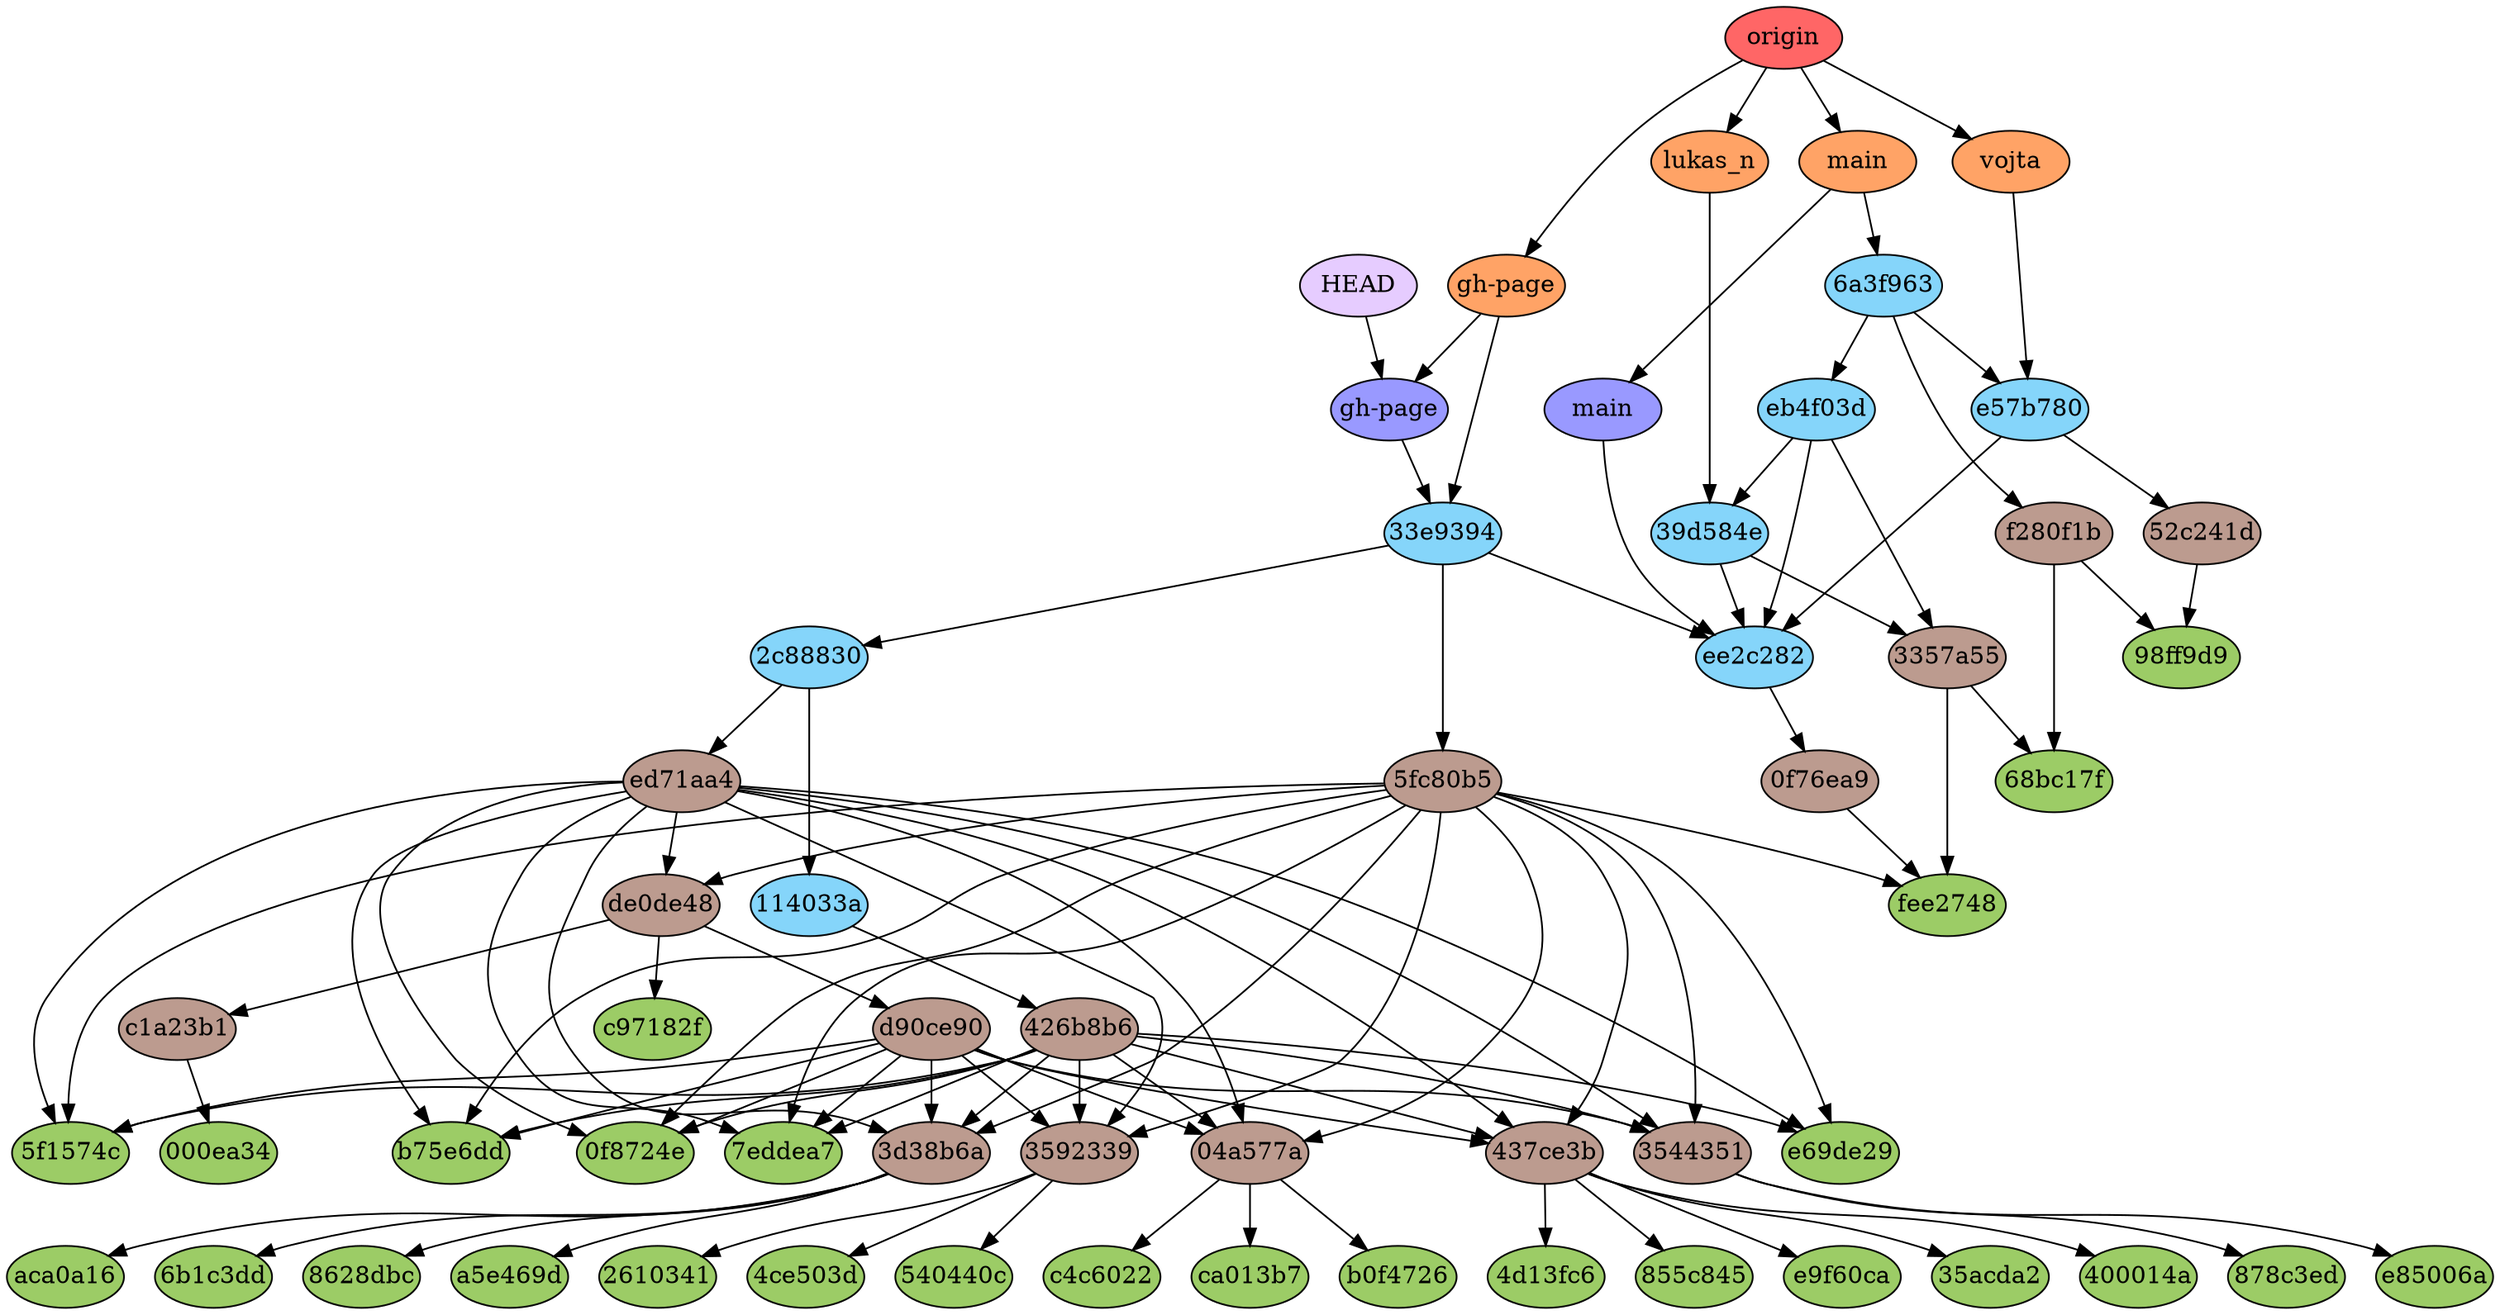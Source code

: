 digraph auto {
	graph [bgcolor=transparent]
	node [fixedsize=true style=filled width=0.95]
	"000ea3455fa1226682a1b9dee6a720de44b0bcef" [label="000ea34" fillcolor="#9ccc66"]
	"0f8724efd9fecfd8e03fbb4401d666e764ce9cf5" [label="0f8724e" fillcolor="#9ccc66"]
	"26103413ab0fe7fbc39a7585449bf0765da561bb" [label=2610341 fillcolor="#9ccc66"]
	"35acda2fa1196aad98c2adf4378a7611dd713aa3" [label="35acda2" fillcolor="#9ccc66"]
	"400014a4b06eee3d0c0d54402a47ab2601b2862b" [label="400014a" fillcolor="#9ccc66"]
	"4ce503d7fd245faf1101936e41f6ef7c39a4ca6c" [label="4ce503d" fillcolor="#9ccc66"]
	"4d13fc60404b91e398a37200c4a77b645cfd9586" [label="4d13fc6" fillcolor="#9ccc66"]
	"540440ce89f2a408aa699b65100e18f15e0f09ca" [label="540440c" fillcolor="#9ccc66"]
	"5f1574c1416ff55e584ac4501816443dd6718d19" [label="5f1574c" fillcolor="#9ccc66"]
	"68bc17f9ff2104a9d7b6777058bb4c343ca72609" [label="68bc17f" fillcolor="#9ccc66"]
	"6b1c3dd9085304861bc042a7be4380e9e36d4b3a" [label="6b1c3dd" fillcolor="#9ccc66"]
	"7eddea71b200744bbd2ad048a9c219804754df14" [label="7eddea7" fillcolor="#9ccc66"]
	"855c845e538b65548118279537a04eab2ec6ef0d" [label="855c845" fillcolor="#9ccc66"]
	"8628dbce9442638095bf6ae885651b7dec0c91ea" [label="8628dbc" fillcolor="#9ccc66"]
	"878c3ed5c196539c4e2da35b7787ab08e98b9cca" [label="878c3ed" fillcolor="#9ccc66"]
	"98ff9d925c65c0d51e80a2659fa8819ae362beed" [label="98ff9d9" fillcolor="#9ccc66"]
	a5e469d7c8d0d5e28fea196c244bc687fa3c9cd2 [label=a5e469d fillcolor="#9ccc66"]
	aca0a167f39f894d2d120b07b6e99265882c049c [label=aca0a16 fillcolor="#9ccc66"]
	b0f4726bf15c26845a2fa6756c4ba90b9452fbb7 [label=b0f4726 fillcolor="#9ccc66"]
	b75e6ddcf044455cf3d5a9f42f7a7fe3d4e7daa7 [label=b75e6dd fillcolor="#9ccc66"]
	c4c6022f2982e8dae64cebd6b9a2b59f2547faad [label=c4c6022 fillcolor="#9ccc66"]
	c97182f51acbfa060a8a68cd7a073aa6d579bc17 [label=c97182f fillcolor="#9ccc66"]
	ca013b70fbbb50148bb85d33b5db8bb7a38fa4d7 [label=ca013b7 fillcolor="#9ccc66"]
	e69de29bb2d1d6434b8b29ae775ad8c2e48c5391 [label=e69de29 fillcolor="#9ccc66"]
	e85006a3ce1c6fd81faa6d5a13095519c4a6fc96 [label=e85006a fillcolor="#9ccc66"]
	e9f60ca953f93e35eab4108bd414bc02ddcf3928 [label=e9f60ca fillcolor="#9ccc66"]
	fee27480a0a2e7842ee7157ebdf7c8c60396b6b6 [label=fee2748 fillcolor="#9ccc66"]
	"04a577a3dcc51a8840e03e95972f25c0477ad433" [label="04a577a" fillcolor="#bc9b8f"]
	"04a577a3dcc51a8840e03e95972f25c0477ad433" -> b0f4726bf15c26845a2fa6756c4ba90b9452fbb7
	"04a577a3dcc51a8840e03e95972f25c0477ad433" -> ca013b70fbbb50148bb85d33b5db8bb7a38fa4d7
	"04a577a3dcc51a8840e03e95972f25c0477ad433" -> c4c6022f2982e8dae64cebd6b9a2b59f2547faad
	"0f76ea982f183ab61eae30c04c04ad9084e057db" [label="0f76ea9" fillcolor="#bc9b8f"]
	"0f76ea982f183ab61eae30c04c04ad9084e057db" -> fee27480a0a2e7842ee7157ebdf7c8c60396b6b6
	"3357a553181db7399d7a729312b04b19598f01b8" [label="3357a55" fillcolor="#bc9b8f"]
	"3357a553181db7399d7a729312b04b19598f01b8" -> "68bc17f9ff2104a9d7b6777058bb4c343ca72609"
	"3357a553181db7399d7a729312b04b19598f01b8" -> fee27480a0a2e7842ee7157ebdf7c8c60396b6b6
	"354435192d7681373795048a5918b1c035df35b9" [label=3544351 fillcolor="#bc9b8f"]
	"354435192d7681373795048a5918b1c035df35b9" -> e85006a3ce1c6fd81faa6d5a13095519c4a6fc96
	"354435192d7681373795048a5918b1c035df35b9" -> "878c3ed5c196539c4e2da35b7787ab08e98b9cca"
	"3592339ccd7d42005adf2abd6eb69e0e6b9c6828" [label=3592339 fillcolor="#bc9b8f"]
	"3592339ccd7d42005adf2abd6eb69e0e6b9c6828" -> "26103413ab0fe7fbc39a7585449bf0765da561bb"
	"3592339ccd7d42005adf2abd6eb69e0e6b9c6828" -> "4ce503d7fd245faf1101936e41f6ef7c39a4ca6c"
	"3592339ccd7d42005adf2abd6eb69e0e6b9c6828" -> "540440ce89f2a408aa699b65100e18f15e0f09ca"
	"3d38b6a4bbb32cdf2621078d035f85af79f7e3bd" [label="3d38b6a" fillcolor="#bc9b8f"]
	"3d38b6a4bbb32cdf2621078d035f85af79f7e3bd" -> aca0a167f39f894d2d120b07b6e99265882c049c
	"3d38b6a4bbb32cdf2621078d035f85af79f7e3bd" -> a5e469d7c8d0d5e28fea196c244bc687fa3c9cd2
	"3d38b6a4bbb32cdf2621078d035f85af79f7e3bd" -> "6b1c3dd9085304861bc042a7be4380e9e36d4b3a"
	"3d38b6a4bbb32cdf2621078d035f85af79f7e3bd" -> "8628dbce9442638095bf6ae885651b7dec0c91ea"
	"426b8b6d317bcb5f46b8420691a518f81fdb9374" [label="426b8b6" fillcolor="#bc9b8f"]
	"426b8b6d317bcb5f46b8420691a518f81fdb9374" -> e69de29bb2d1d6434b8b29ae775ad8c2e48c5391
	"426b8b6d317bcb5f46b8420691a518f81fdb9374" -> "5f1574c1416ff55e584ac4501816443dd6718d19"
	"426b8b6d317bcb5f46b8420691a518f81fdb9374" -> "3592339ccd7d42005adf2abd6eb69e0e6b9c6828"
	"426b8b6d317bcb5f46b8420691a518f81fdb9374" -> "437ce3b9293f4a71cb2cceb8de9a72f3c3bd4b29"
	"426b8b6d317bcb5f46b8420691a518f81fdb9374" -> "354435192d7681373795048a5918b1c035df35b9"
	"426b8b6d317bcb5f46b8420691a518f81fdb9374" -> "7eddea71b200744bbd2ad048a9c219804754df14"
	"426b8b6d317bcb5f46b8420691a518f81fdb9374" -> "04a577a3dcc51a8840e03e95972f25c0477ad433"
	"426b8b6d317bcb5f46b8420691a518f81fdb9374" -> "3d38b6a4bbb32cdf2621078d035f85af79f7e3bd"
	"426b8b6d317bcb5f46b8420691a518f81fdb9374" -> "0f8724efd9fecfd8e03fbb4401d666e764ce9cf5"
	"426b8b6d317bcb5f46b8420691a518f81fdb9374" -> b75e6ddcf044455cf3d5a9f42f7a7fe3d4e7daa7
	"437ce3b9293f4a71cb2cceb8de9a72f3c3bd4b29" [label="437ce3b" fillcolor="#bc9b8f"]
	"437ce3b9293f4a71cb2cceb8de9a72f3c3bd4b29" -> e9f60ca953f93e35eab4108bd414bc02ddcf3928
	"437ce3b9293f4a71cb2cceb8de9a72f3c3bd4b29" -> "855c845e538b65548118279537a04eab2ec6ef0d"
	"437ce3b9293f4a71cb2cceb8de9a72f3c3bd4b29" -> "35acda2fa1196aad98c2adf4378a7611dd713aa3"
	"437ce3b9293f4a71cb2cceb8de9a72f3c3bd4b29" -> "400014a4b06eee3d0c0d54402a47ab2601b2862b"
	"437ce3b9293f4a71cb2cceb8de9a72f3c3bd4b29" -> "4d13fc60404b91e398a37200c4a77b645cfd9586"
	"52c241d31959210ab90ab49371b1046e5b473268" [label="52c241d" fillcolor="#bc9b8f"]
	"52c241d31959210ab90ab49371b1046e5b473268" -> "98ff9d925c65c0d51e80a2659fa8819ae362beed"
	"5fc80b59522fcd62c566a05ad05f7f129891ddf3" [label="5fc80b5" fillcolor="#bc9b8f"]
	"5fc80b59522fcd62c566a05ad05f7f129891ddf3" -> e69de29bb2d1d6434b8b29ae775ad8c2e48c5391
	"5fc80b59522fcd62c566a05ad05f7f129891ddf3" -> "5f1574c1416ff55e584ac4501816443dd6718d19"
	"5fc80b59522fcd62c566a05ad05f7f129891ddf3" -> fee27480a0a2e7842ee7157ebdf7c8c60396b6b6
	"5fc80b59522fcd62c566a05ad05f7f129891ddf3" -> "3592339ccd7d42005adf2abd6eb69e0e6b9c6828"
	"5fc80b59522fcd62c566a05ad05f7f129891ddf3" -> "437ce3b9293f4a71cb2cceb8de9a72f3c3bd4b29"
	"5fc80b59522fcd62c566a05ad05f7f129891ddf3" -> "354435192d7681373795048a5918b1c035df35b9"
	"5fc80b59522fcd62c566a05ad05f7f129891ddf3" -> "7eddea71b200744bbd2ad048a9c219804754df14"
	"5fc80b59522fcd62c566a05ad05f7f129891ddf3" -> "04a577a3dcc51a8840e03e95972f25c0477ad433"
	"5fc80b59522fcd62c566a05ad05f7f129891ddf3" -> de0de48cf955849b0511b14590e9bfe1dd99927e
	"5fc80b59522fcd62c566a05ad05f7f129891ddf3" -> "3d38b6a4bbb32cdf2621078d035f85af79f7e3bd"
	"5fc80b59522fcd62c566a05ad05f7f129891ddf3" -> "0f8724efd9fecfd8e03fbb4401d666e764ce9cf5"
	"5fc80b59522fcd62c566a05ad05f7f129891ddf3" -> b75e6ddcf044455cf3d5a9f42f7a7fe3d4e7daa7
	c1a23b1bcd771dad864b2056ccf923a6b46cb9d4 [label=c1a23b1 fillcolor="#bc9b8f"]
	c1a23b1bcd771dad864b2056ccf923a6b46cb9d4 -> "000ea3455fa1226682a1b9dee6a720de44b0bcef"
	d90ce90999844c2303c4400cf1eb9a78d9262adb [label=d90ce90 fillcolor="#bc9b8f"]
	d90ce90999844c2303c4400cf1eb9a78d9262adb -> "5f1574c1416ff55e584ac4501816443dd6718d19"
	d90ce90999844c2303c4400cf1eb9a78d9262adb -> "3592339ccd7d42005adf2abd6eb69e0e6b9c6828"
	d90ce90999844c2303c4400cf1eb9a78d9262adb -> "437ce3b9293f4a71cb2cceb8de9a72f3c3bd4b29"
	d90ce90999844c2303c4400cf1eb9a78d9262adb -> "354435192d7681373795048a5918b1c035df35b9"
	d90ce90999844c2303c4400cf1eb9a78d9262adb -> "7eddea71b200744bbd2ad048a9c219804754df14"
	d90ce90999844c2303c4400cf1eb9a78d9262adb -> "04a577a3dcc51a8840e03e95972f25c0477ad433"
	d90ce90999844c2303c4400cf1eb9a78d9262adb -> "3d38b6a4bbb32cdf2621078d035f85af79f7e3bd"
	d90ce90999844c2303c4400cf1eb9a78d9262adb -> "0f8724efd9fecfd8e03fbb4401d666e764ce9cf5"
	d90ce90999844c2303c4400cf1eb9a78d9262adb -> b75e6ddcf044455cf3d5a9f42f7a7fe3d4e7daa7
	de0de48cf955849b0511b14590e9bfe1dd99927e [label=de0de48 fillcolor="#bc9b8f"]
	de0de48cf955849b0511b14590e9bfe1dd99927e -> c1a23b1bcd771dad864b2056ccf923a6b46cb9d4
	de0de48cf955849b0511b14590e9bfe1dd99927e -> c97182f51acbfa060a8a68cd7a073aa6d579bc17
	de0de48cf955849b0511b14590e9bfe1dd99927e -> d90ce90999844c2303c4400cf1eb9a78d9262adb
	ed71aa499c2ffce2e0f38ce4a093a66ea9963232 [label=ed71aa4 fillcolor="#bc9b8f"]
	ed71aa499c2ffce2e0f38ce4a093a66ea9963232 -> e69de29bb2d1d6434b8b29ae775ad8c2e48c5391
	ed71aa499c2ffce2e0f38ce4a093a66ea9963232 -> "5f1574c1416ff55e584ac4501816443dd6718d19"
	ed71aa499c2ffce2e0f38ce4a093a66ea9963232 -> "3592339ccd7d42005adf2abd6eb69e0e6b9c6828"
	ed71aa499c2ffce2e0f38ce4a093a66ea9963232 -> "437ce3b9293f4a71cb2cceb8de9a72f3c3bd4b29"
	ed71aa499c2ffce2e0f38ce4a093a66ea9963232 -> "354435192d7681373795048a5918b1c035df35b9"
	ed71aa499c2ffce2e0f38ce4a093a66ea9963232 -> "7eddea71b200744bbd2ad048a9c219804754df14"
	ed71aa499c2ffce2e0f38ce4a093a66ea9963232 -> "04a577a3dcc51a8840e03e95972f25c0477ad433"
	ed71aa499c2ffce2e0f38ce4a093a66ea9963232 -> de0de48cf955849b0511b14590e9bfe1dd99927e
	ed71aa499c2ffce2e0f38ce4a093a66ea9963232 -> "3d38b6a4bbb32cdf2621078d035f85af79f7e3bd"
	ed71aa499c2ffce2e0f38ce4a093a66ea9963232 -> "0f8724efd9fecfd8e03fbb4401d666e764ce9cf5"
	ed71aa499c2ffce2e0f38ce4a093a66ea9963232 -> b75e6ddcf044455cf3d5a9f42f7a7fe3d4e7daa7
	f280f1b0505317197d614697ea7cc977b4cbf9d0 [label=f280f1b fillcolor="#bc9b8f"]
	f280f1b0505317197d614697ea7cc977b4cbf9d0 -> "68bc17f9ff2104a9d7b6777058bb4c343ca72609"
	f280f1b0505317197d614697ea7cc977b4cbf9d0 -> "98ff9d925c65c0d51e80a2659fa8819ae362beed"
	"114033a2c7b0b83a145fbd535f00c20d427905e4" [label="114033a" fillcolor="#85d5fa"]
	"114033a2c7b0b83a145fbd535f00c20d427905e4" -> "426b8b6d317bcb5f46b8420691a518f81fdb9374"
	"2c88830a0e91468669d3deb9e0a7c097eeadcdce" [label="2c88830" fillcolor="#85d5fa"]
	"2c88830a0e91468669d3deb9e0a7c097eeadcdce" -> ed71aa499c2ffce2e0f38ce4a093a66ea9963232
	"2c88830a0e91468669d3deb9e0a7c097eeadcdce" -> "114033a2c7b0b83a145fbd535f00c20d427905e4"
	"33e93946e37885442078de7ca5968efa322672f6" [label="33e9394" fillcolor="#85d5fa"]
	"33e93946e37885442078de7ca5968efa322672f6" -> "5fc80b59522fcd62c566a05ad05f7f129891ddf3"
	"33e93946e37885442078de7ca5968efa322672f6" -> "2c88830a0e91468669d3deb9e0a7c097eeadcdce"
	"33e93946e37885442078de7ca5968efa322672f6" -> ee2c2828cd449c0d7cb2092a26913a8a9d775585
	"39d584eb2e74fb67ff29f206d165d144799fb162" [label="39d584e" fillcolor="#85d5fa"]
	"39d584eb2e74fb67ff29f206d165d144799fb162" -> "3357a553181db7399d7a729312b04b19598f01b8"
	"39d584eb2e74fb67ff29f206d165d144799fb162" -> ee2c2828cd449c0d7cb2092a26913a8a9d775585
	"6a3f963b3f70002ce034661dfa9dd14884ec5803" [label="6a3f963" fillcolor="#85d5fa"]
	"6a3f963b3f70002ce034661dfa9dd14884ec5803" -> f280f1b0505317197d614697ea7cc977b4cbf9d0
	"6a3f963b3f70002ce034661dfa9dd14884ec5803" -> eb4f03dfdaeb02cb2233793de4a6e99db01139c5
	"6a3f963b3f70002ce034661dfa9dd14884ec5803" -> e57b780b9fa73662d9030aa0a1b18cbd9804bfc3
	e57b780b9fa73662d9030aa0a1b18cbd9804bfc3 [label=e57b780 fillcolor="#85d5fa"]
	e57b780b9fa73662d9030aa0a1b18cbd9804bfc3 -> "52c241d31959210ab90ab49371b1046e5b473268"
	e57b780b9fa73662d9030aa0a1b18cbd9804bfc3 -> ee2c2828cd449c0d7cb2092a26913a8a9d775585
	eb4f03dfdaeb02cb2233793de4a6e99db01139c5 [label=eb4f03d fillcolor="#85d5fa"]
	eb4f03dfdaeb02cb2233793de4a6e99db01139c5 -> "3357a553181db7399d7a729312b04b19598f01b8"
	eb4f03dfdaeb02cb2233793de4a6e99db01139c5 -> ee2c2828cd449c0d7cb2092a26913a8a9d775585
	eb4f03dfdaeb02cb2233793de4a6e99db01139c5 -> "39d584eb2e74fb67ff29f206d165d144799fb162"
	ee2c2828cd449c0d7cb2092a26913a8a9d775585 [label=ee2c282 fillcolor="#85d5fa"]
	ee2c2828cd449c0d7cb2092a26913a8a9d775585 -> "0f76ea982f183ab61eae30c04c04ad9084e057db"
	"gh-pages" [label="gh-page" fillcolor="#9999ff"]
	"gh-pages" -> "33e93946e37885442078de7ca5968efa322672f6"
	main [label=main fillcolor="#9999ff"]
	main -> ee2c2828cd449c0d7cb2092a26913a8a9d775585
	HEAD [label=HEAD fillcolor="#e6ccff"]
	HEAD -> "gh-pages"
	"origin/gh-pages" [label="gh-page" fillcolor="#ffa366"]
	"origin/gh-pages" -> "33e93946e37885442078de7ca5968efa322672f6"
	"origin/lukas_novotny/features" [label=lukas_n fillcolor="#ffa366"]
	"origin/lukas_novotny/features" -> "39d584eb2e74fb67ff29f206d165d144799fb162"
	"origin/main" [label=main fillcolor="#ffa366"]
	"origin/main" -> "6a3f963b3f70002ce034661dfa9dd14884ec5803"
	"origin/vojta" [label=vojta fillcolor="#ffa366"]
	"origin/vojta" -> e57b780b9fa73662d9030aa0a1b18cbd9804bfc3
	origin [label=origin fillcolor="#ff6666"]
	origin -> "origin/gh-pages"
	origin -> "origin/lukas_novotny/features"
	origin -> "origin/main"
	origin -> "origin/vojta"
	"origin/gh-pages" -> "gh-pages"
	"origin/main" -> main
}

